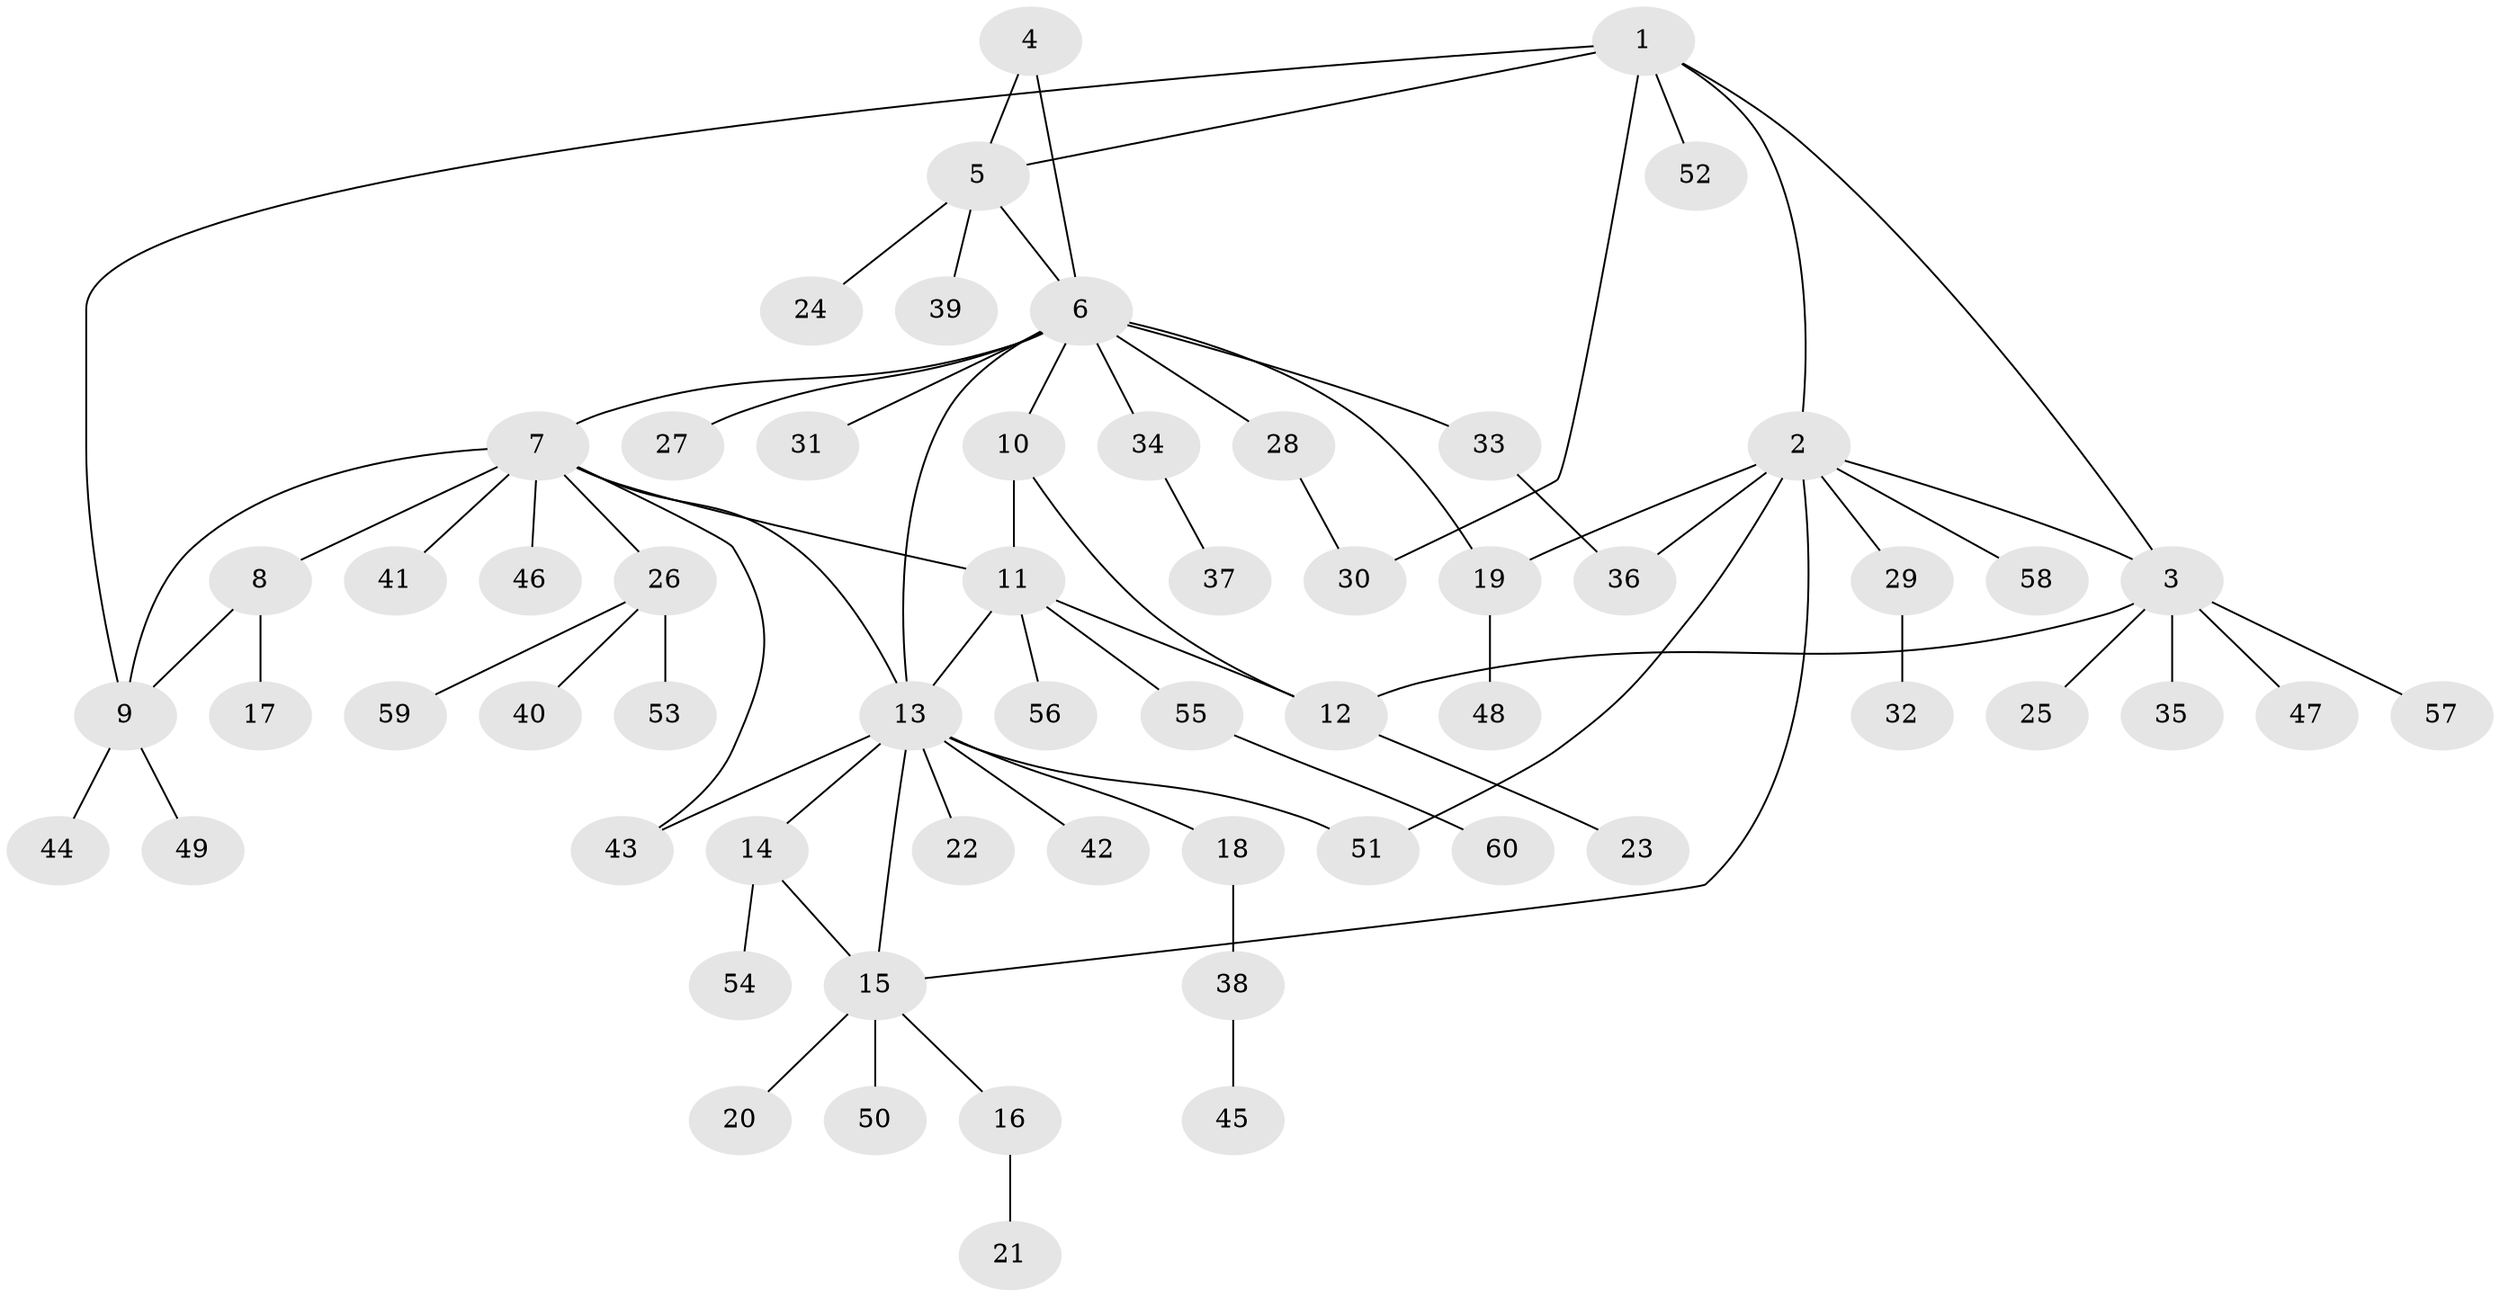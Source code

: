 // Generated by graph-tools (version 1.1) at 2025/02/03/09/25 03:02:32]
// undirected, 60 vertices, 75 edges
graph export_dot {
graph [start="1"]
  node [color=gray90,style=filled];
  1;
  2;
  3;
  4;
  5;
  6;
  7;
  8;
  9;
  10;
  11;
  12;
  13;
  14;
  15;
  16;
  17;
  18;
  19;
  20;
  21;
  22;
  23;
  24;
  25;
  26;
  27;
  28;
  29;
  30;
  31;
  32;
  33;
  34;
  35;
  36;
  37;
  38;
  39;
  40;
  41;
  42;
  43;
  44;
  45;
  46;
  47;
  48;
  49;
  50;
  51;
  52;
  53;
  54;
  55;
  56;
  57;
  58;
  59;
  60;
  1 -- 2;
  1 -- 3;
  1 -- 5;
  1 -- 9;
  1 -- 30;
  1 -- 52;
  2 -- 3;
  2 -- 15;
  2 -- 19;
  2 -- 29;
  2 -- 36;
  2 -- 51;
  2 -- 58;
  3 -- 12;
  3 -- 25;
  3 -- 35;
  3 -- 47;
  3 -- 57;
  4 -- 5;
  4 -- 6;
  5 -- 6;
  5 -- 24;
  5 -- 39;
  6 -- 7;
  6 -- 10;
  6 -- 13;
  6 -- 19;
  6 -- 27;
  6 -- 28;
  6 -- 31;
  6 -- 33;
  6 -- 34;
  7 -- 8;
  7 -- 9;
  7 -- 11;
  7 -- 13;
  7 -- 26;
  7 -- 41;
  7 -- 43;
  7 -- 46;
  8 -- 9;
  8 -- 17;
  9 -- 44;
  9 -- 49;
  10 -- 11;
  10 -- 12;
  11 -- 12;
  11 -- 13;
  11 -- 55;
  11 -- 56;
  12 -- 23;
  13 -- 14;
  13 -- 15;
  13 -- 18;
  13 -- 22;
  13 -- 42;
  13 -- 43;
  13 -- 51;
  14 -- 15;
  14 -- 54;
  15 -- 16;
  15 -- 20;
  15 -- 50;
  16 -- 21;
  18 -- 38;
  19 -- 48;
  26 -- 40;
  26 -- 53;
  26 -- 59;
  28 -- 30;
  29 -- 32;
  33 -- 36;
  34 -- 37;
  38 -- 45;
  55 -- 60;
}
